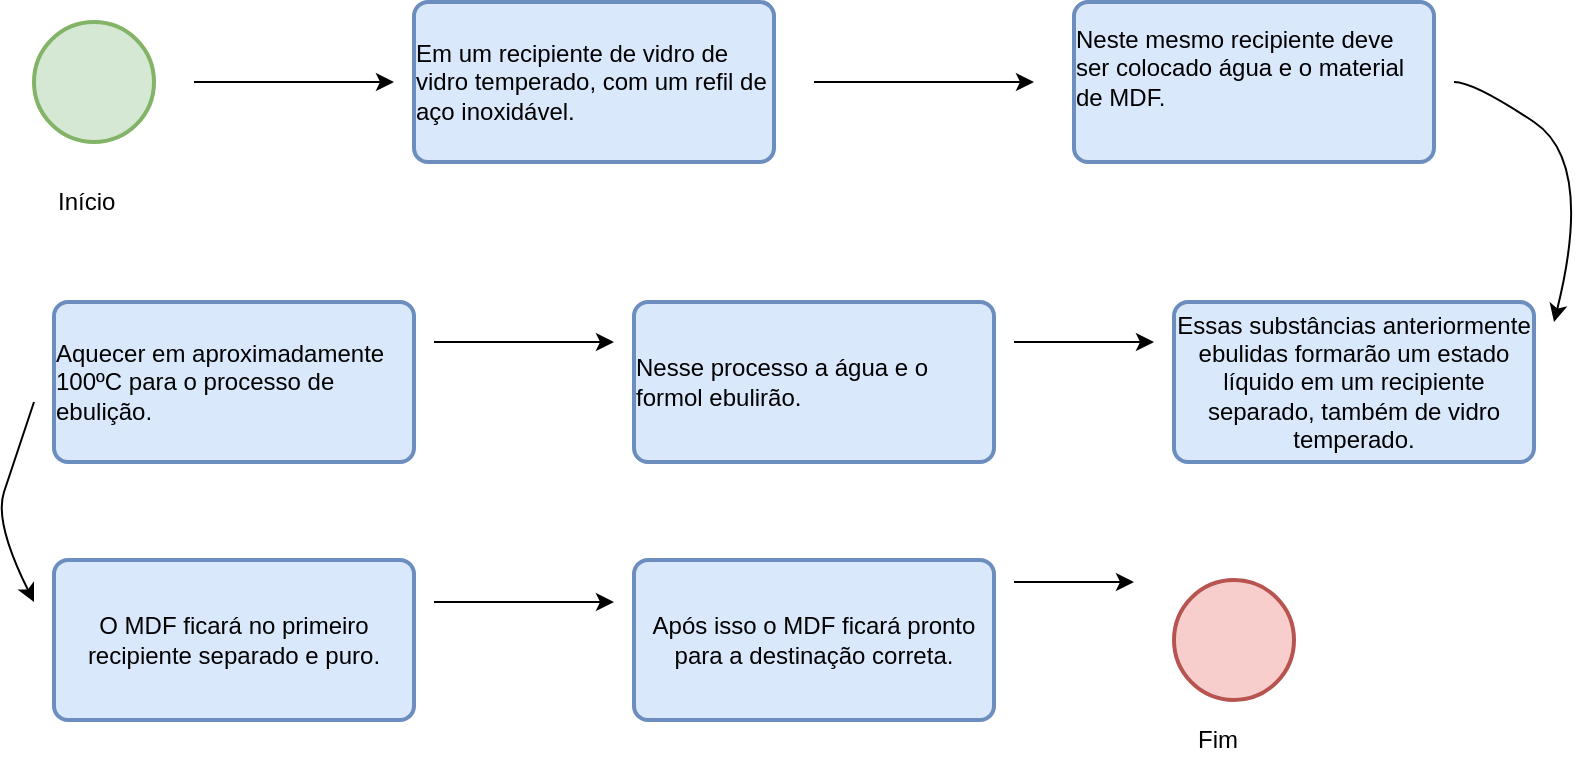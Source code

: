 <mxfile version="10.6.6" type="google"><diagram id="KPZnKrmz2oopmPQJ4d4J" name="Page-1"><mxGraphModel dx="840" dy="496" grid="1" gridSize="10" guides="1" tooltips="1" connect="1" arrows="1" fold="1" page="1" pageScale="1" pageWidth="850" pageHeight="1100" math="0" shadow="0"><root><mxCell id="0"/><mxCell id="1" parent="0"/><mxCell id="8gxA9BUl4AqgGDjHW2Rd-3" value="" style="verticalLabelPosition=bottom;verticalAlign=top;html=1;strokeWidth=2;shape=mxgraph.flowchart.on-page_reference;fillColor=#d5e8d4;strokeColor=#82b366;" vertex="1" parent="1"><mxGeometry x="20" y="20" width="60" height="60" as="geometry"/></mxCell><mxCell id="8gxA9BUl4AqgGDjHW2Rd-4" value="&lt;div style=&quot;text-align: left&quot;&gt;&lt;span&gt;Em um recipiente de vidro de vidro temperado, com um refil de aço inoxidável.&lt;/span&gt;&lt;/div&gt;" style="rounded=1;whiteSpace=wrap;html=1;absoluteArcSize=1;arcSize=14;strokeWidth=2;fillColor=#dae8fc;strokeColor=#6c8ebf;" vertex="1" parent="1"><mxGeometry x="210" y="10" width="180" height="80" as="geometry"/></mxCell><mxCell id="8gxA9BUl4AqgGDjHW2Rd-5" value="&lt;div style=&quot;text-align: left&quot;&gt;&lt;span&gt;Neste mesmo recipiente deve ser colocado água e o material de MDF.&lt;/span&gt;&lt;/div&gt;&lt;div style=&quot;text-align: left&quot;&gt;&lt;span&gt;&lt;br&gt;&lt;/span&gt;&lt;/div&gt;" style="rounded=1;whiteSpace=wrap;html=1;absoluteArcSize=1;arcSize=14;strokeWidth=2;fillColor=#dae8fc;strokeColor=#6c8ebf;" vertex="1" parent="1"><mxGeometry x="540" y="10" width="180" height="80" as="geometry"/></mxCell><mxCell id="8gxA9BUl4AqgGDjHW2Rd-6" value="Início" style="text;html=1;resizable=0;points=[];autosize=1;align=left;verticalAlign=top;spacingTop=-4;" vertex="1" parent="1"><mxGeometry x="30" y="100" width="40" height="20" as="geometry"/></mxCell><mxCell id="8gxA9BUl4AqgGDjHW2Rd-8" value="&lt;div style=&quot;text-align: left&quot;&gt;&lt;span&gt;Aquecer em aproximadamente 100ºC para o processo de ebulição.&lt;/span&gt;&lt;/div&gt;" style="rounded=1;whiteSpace=wrap;html=1;absoluteArcSize=1;arcSize=14;strokeWidth=2;fillColor=#dae8fc;strokeColor=#6c8ebf;" vertex="1" parent="1"><mxGeometry x="30" y="160" width="180" height="80" as="geometry"/></mxCell><mxCell id="8gxA9BUl4AqgGDjHW2Rd-9" value="&lt;div style=&quot;text-align: left&quot;&gt;&lt;span&gt;Nesse processo a água e o formol ebulirão.&lt;/span&gt;&lt;/div&gt;" style="rounded=1;whiteSpace=wrap;html=1;absoluteArcSize=1;arcSize=14;strokeWidth=2;fillColor=#dae8fc;strokeColor=#6c8ebf;" vertex="1" parent="1"><mxGeometry x="320" y="160" width="180" height="80" as="geometry"/></mxCell><mxCell id="8gxA9BUl4AqgGDjHW2Rd-10" value="&lt;div style=&quot;text-align: center&quot;&gt;&lt;span&gt;Essas substâncias anteriormente ebulidas formarão um estado líquido em um recipiente separado, também de vidro temperado.&lt;/span&gt;&lt;/div&gt;" style="rounded=1;whiteSpace=wrap;html=1;absoluteArcSize=1;arcSize=14;strokeWidth=2;fillColor=#dae8fc;strokeColor=#6c8ebf;" vertex="1" parent="1"><mxGeometry x="590" y="160" width="180" height="80" as="geometry"/></mxCell><mxCell id="8gxA9BUl4AqgGDjHW2Rd-11" value="O MDF ficará no primeiro recipiente separado e puro." style="rounded=1;whiteSpace=wrap;html=1;absoluteArcSize=1;arcSize=14;strokeWidth=2;fillColor=#dae8fc;strokeColor=#6c8ebf;" vertex="1" parent="1"><mxGeometry x="30" y="289" width="180" height="80" as="geometry"/></mxCell><mxCell id="8gxA9BUl4AqgGDjHW2Rd-12" value="Após isso o MDF ficará pronto para a destinação correta." style="rounded=1;whiteSpace=wrap;html=1;absoluteArcSize=1;arcSize=14;strokeWidth=2;fillColor=#dae8fc;strokeColor=#6c8ebf;" vertex="1" parent="1"><mxGeometry x="320" y="289" width="180" height="80" as="geometry"/></mxCell><mxCell id="8gxA9BUl4AqgGDjHW2Rd-14" value="" style="verticalLabelPosition=bottom;verticalAlign=top;html=1;strokeWidth=2;shape=mxgraph.flowchart.on-page_reference;fillColor=#f8cecc;strokeColor=#b85450;" vertex="1" parent="1"><mxGeometry x="590" y="299" width="60" height="60" as="geometry"/></mxCell><mxCell id="8gxA9BUl4AqgGDjHW2Rd-15" value="Fim" style="text;html=1;resizable=0;points=[];autosize=1;align=left;verticalAlign=top;spacingTop=-4;" vertex="1" parent="1"><mxGeometry x="600" y="369" width="40" height="20" as="geometry"/></mxCell><mxCell id="8gxA9BUl4AqgGDjHW2Rd-21" value="" style="endArrow=classic;html=1;" edge="1" parent="1"><mxGeometry width="50" height="50" relative="1" as="geometry"><mxPoint x="100" y="50" as="sourcePoint"/><mxPoint x="200" y="50" as="targetPoint"/></mxGeometry></mxCell><mxCell id="8gxA9BUl4AqgGDjHW2Rd-22" value="" style="endArrow=classic;html=1;" edge="1" parent="1"><mxGeometry width="50" height="50" relative="1" as="geometry"><mxPoint x="410" y="50" as="sourcePoint"/><mxPoint x="520" y="50" as="targetPoint"/></mxGeometry></mxCell><mxCell id="8gxA9BUl4AqgGDjHW2Rd-23" value="" style="endArrow=classic;html=1;" edge="1" parent="1"><mxGeometry width="50" height="50" relative="1" as="geometry"><mxPoint x="220" y="180" as="sourcePoint"/><mxPoint x="310" y="180" as="targetPoint"/></mxGeometry></mxCell><mxCell id="8gxA9BUl4AqgGDjHW2Rd-24" value="" style="endArrow=classic;html=1;" edge="1" parent="1"><mxGeometry width="50" height="50" relative="1" as="geometry"><mxPoint x="510" y="180" as="sourcePoint"/><mxPoint x="580" y="180" as="targetPoint"/></mxGeometry></mxCell><mxCell id="8gxA9BUl4AqgGDjHW2Rd-25" value="" style="endArrow=classic;html=1;" edge="1" parent="1"><mxGeometry width="50" height="50" relative="1" as="geometry"><mxPoint x="220" y="310" as="sourcePoint"/><mxPoint x="310" y="310" as="targetPoint"/></mxGeometry></mxCell><mxCell id="8gxA9BUl4AqgGDjHW2Rd-26" value="" style="endArrow=classic;html=1;" edge="1" parent="1"><mxGeometry width="50" height="50" relative="1" as="geometry"><mxPoint x="510" y="300" as="sourcePoint"/><mxPoint x="570" y="300" as="targetPoint"/></mxGeometry></mxCell><mxCell id="8gxA9BUl4AqgGDjHW2Rd-28" value="" style="curved=1;endArrow=classic;html=1;" edge="1" parent="1"><mxGeometry width="50" height="50" relative="1" as="geometry"><mxPoint x="730" y="50" as="sourcePoint"/><mxPoint x="780" y="170" as="targetPoint"/><Array as="points"><mxPoint x="740" y="50"/><mxPoint x="800" y="90"/></Array></mxGeometry></mxCell><mxCell id="8gxA9BUl4AqgGDjHW2Rd-31" value="" style="curved=1;endArrow=classic;html=1;" edge="1" parent="1"><mxGeometry width="50" height="50" relative="1" as="geometry"><mxPoint x="20" y="210" as="sourcePoint"/><mxPoint x="20" y="310" as="targetPoint"/><Array as="points"><mxPoint x="10" y="240"/><mxPoint y="270"/></Array></mxGeometry></mxCell></root></mxGraphModel></diagram></mxfile>